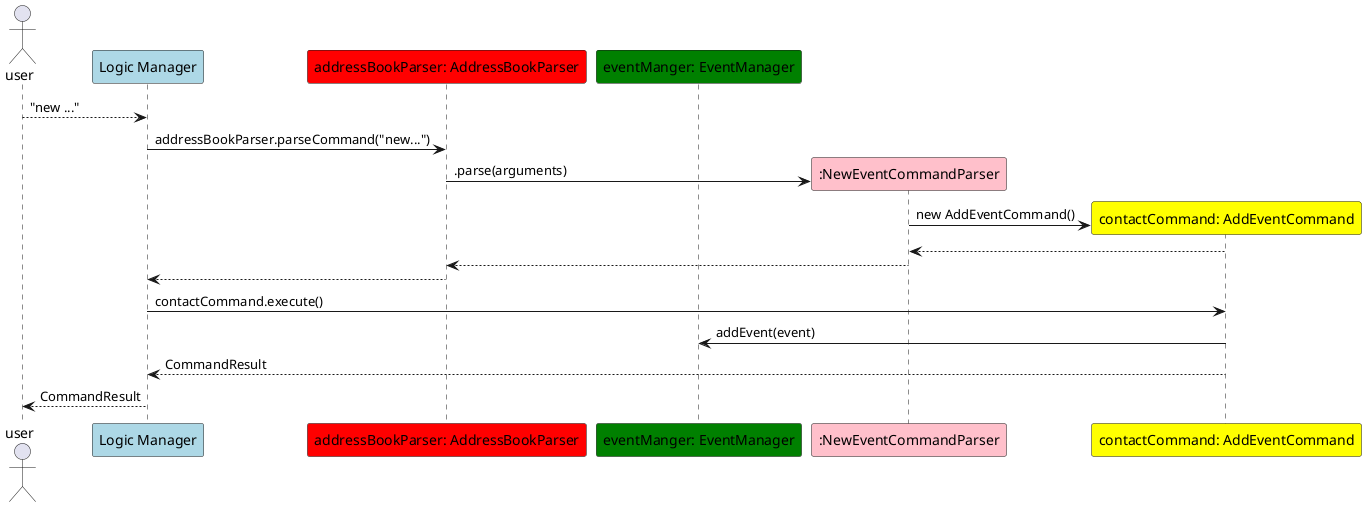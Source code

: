 @startuml
Actor user
participant "Logic Manager" as L #lightblue
participant "addressBookParser: AddressBookParser" as A #red
participant "eventManger: EventManager" as C #green
participant ":NewEventCommandParser" as P #pink
participant "contactCommand: AddEventCommand" as B #yellow



user --> L: "new ..."
L-> A: addressBookParser.parseCommand("new...")
create P
A -> P: .parse(arguments)

create B
P -> B: new AddEventCommand()


B --> P:
P --> A:
A --> L
L -> B:  contactCommand.execute()
B -> C: addEvent(event)
B --> L: CommandResult
L --> user: CommandResult
@enduml
